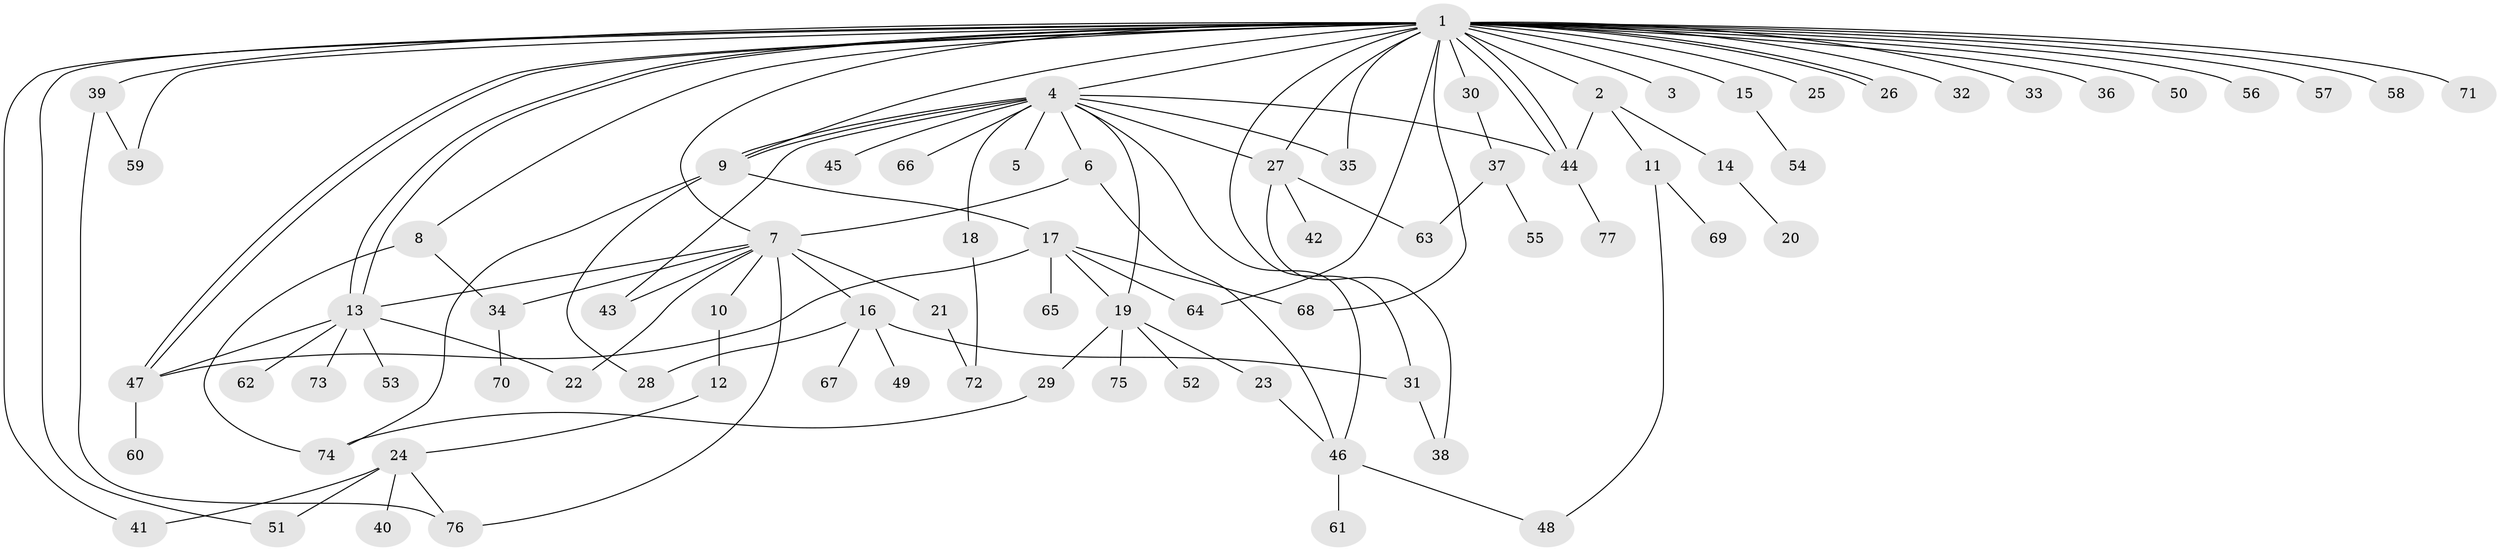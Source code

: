 // Generated by graph-tools (version 1.1) at 2025/35/03/09/25 02:35:29]
// undirected, 77 vertices, 111 edges
graph export_dot {
graph [start="1"]
  node [color=gray90,style=filled];
  1;
  2;
  3;
  4;
  5;
  6;
  7;
  8;
  9;
  10;
  11;
  12;
  13;
  14;
  15;
  16;
  17;
  18;
  19;
  20;
  21;
  22;
  23;
  24;
  25;
  26;
  27;
  28;
  29;
  30;
  31;
  32;
  33;
  34;
  35;
  36;
  37;
  38;
  39;
  40;
  41;
  42;
  43;
  44;
  45;
  46;
  47;
  48;
  49;
  50;
  51;
  52;
  53;
  54;
  55;
  56;
  57;
  58;
  59;
  60;
  61;
  62;
  63;
  64;
  65;
  66;
  67;
  68;
  69;
  70;
  71;
  72;
  73;
  74;
  75;
  76;
  77;
  1 -- 2;
  1 -- 3;
  1 -- 4;
  1 -- 7;
  1 -- 8;
  1 -- 9;
  1 -- 13;
  1 -- 13;
  1 -- 15;
  1 -- 25;
  1 -- 26;
  1 -- 26;
  1 -- 27;
  1 -- 30;
  1 -- 31;
  1 -- 32;
  1 -- 33;
  1 -- 35;
  1 -- 36;
  1 -- 39;
  1 -- 41;
  1 -- 44;
  1 -- 44;
  1 -- 47;
  1 -- 47;
  1 -- 50;
  1 -- 51;
  1 -- 56;
  1 -- 57;
  1 -- 58;
  1 -- 59;
  1 -- 64;
  1 -- 68;
  1 -- 71;
  2 -- 11;
  2 -- 14;
  2 -- 44;
  4 -- 5;
  4 -- 6;
  4 -- 9;
  4 -- 9;
  4 -- 18;
  4 -- 19;
  4 -- 27;
  4 -- 35;
  4 -- 43;
  4 -- 44;
  4 -- 45;
  4 -- 46;
  4 -- 66;
  6 -- 7;
  6 -- 46;
  7 -- 10;
  7 -- 13;
  7 -- 16;
  7 -- 21;
  7 -- 22;
  7 -- 34;
  7 -- 43;
  7 -- 76;
  8 -- 34;
  8 -- 74;
  9 -- 17;
  9 -- 28;
  9 -- 74;
  10 -- 12;
  11 -- 48;
  11 -- 69;
  12 -- 24;
  13 -- 22;
  13 -- 47;
  13 -- 53;
  13 -- 62;
  13 -- 73;
  14 -- 20;
  15 -- 54;
  16 -- 28;
  16 -- 31;
  16 -- 49;
  16 -- 67;
  17 -- 19;
  17 -- 47;
  17 -- 64;
  17 -- 65;
  17 -- 68;
  18 -- 72;
  19 -- 23;
  19 -- 29;
  19 -- 52;
  19 -- 75;
  21 -- 72;
  23 -- 46;
  24 -- 40;
  24 -- 41;
  24 -- 51;
  24 -- 76;
  27 -- 38;
  27 -- 42;
  27 -- 63;
  29 -- 74;
  30 -- 37;
  31 -- 38;
  34 -- 70;
  37 -- 55;
  37 -- 63;
  39 -- 59;
  39 -- 76;
  44 -- 77;
  46 -- 48;
  46 -- 61;
  47 -- 60;
}
